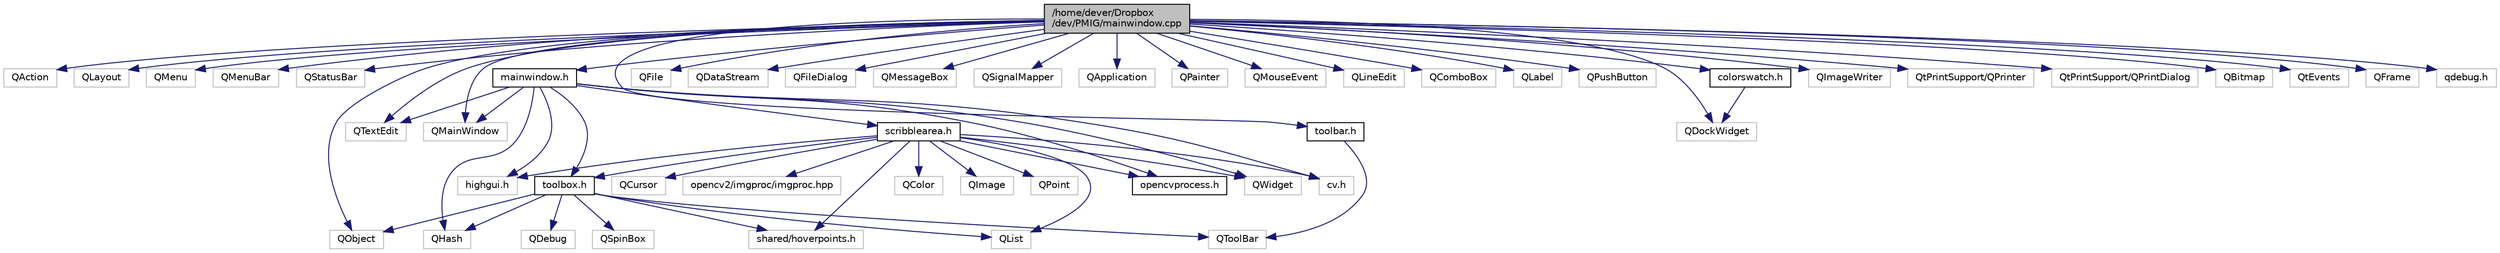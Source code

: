 digraph "/home/dever/Dropbox/dev/PMIG/mainwindow.cpp"
{
  edge [fontname="Helvetica",fontsize="10",labelfontname="Helvetica",labelfontsize="10"];
  node [fontname="Helvetica",fontsize="10",shape=record];
  Node1 [label="/home/dever/Dropbox\l/dev/PMIG/mainwindow.cpp",height=0.2,width=0.4,color="black", fillcolor="grey75", style="filled" fontcolor="black"];
  Node1 -> Node2 [color="midnightblue",fontsize="10",style="solid"];
  Node2 [label="QAction",height=0.2,width=0.4,color="grey75", fillcolor="white", style="filled"];
  Node1 -> Node3 [color="midnightblue",fontsize="10",style="solid"];
  Node3 [label="QLayout",height=0.2,width=0.4,color="grey75", fillcolor="white", style="filled"];
  Node1 -> Node4 [color="midnightblue",fontsize="10",style="solid"];
  Node4 [label="QMenu",height=0.2,width=0.4,color="grey75", fillcolor="white", style="filled"];
  Node1 -> Node5 [color="midnightblue",fontsize="10",style="solid"];
  Node5 [label="QMenuBar",height=0.2,width=0.4,color="grey75", fillcolor="white", style="filled"];
  Node1 -> Node6 [color="midnightblue",fontsize="10",style="solid"];
  Node6 [label="QStatusBar",height=0.2,width=0.4,color="grey75", fillcolor="white", style="filled"];
  Node1 -> Node7 [color="midnightblue",fontsize="10",style="solid"];
  Node7 [label="QTextEdit",height=0.2,width=0.4,color="grey75", fillcolor="white", style="filled"];
  Node1 -> Node8 [color="midnightblue",fontsize="10",style="solid"];
  Node8 [label="QFile",height=0.2,width=0.4,color="grey75", fillcolor="white", style="filled"];
  Node1 -> Node9 [color="midnightblue",fontsize="10",style="solid"];
  Node9 [label="QDataStream",height=0.2,width=0.4,color="grey75", fillcolor="white", style="filled"];
  Node1 -> Node10 [color="midnightblue",fontsize="10",style="solid"];
  Node10 [label="QFileDialog",height=0.2,width=0.4,color="grey75", fillcolor="white", style="filled"];
  Node1 -> Node11 [color="midnightblue",fontsize="10",style="solid"];
  Node11 [label="QMessageBox",height=0.2,width=0.4,color="grey75", fillcolor="white", style="filled"];
  Node1 -> Node12 [color="midnightblue",fontsize="10",style="solid"];
  Node12 [label="QSignalMapper",height=0.2,width=0.4,color="grey75", fillcolor="white", style="filled"];
  Node1 -> Node13 [color="midnightblue",fontsize="10",style="solid"];
  Node13 [label="QApplication",height=0.2,width=0.4,color="grey75", fillcolor="white", style="filled"];
  Node1 -> Node14 [color="midnightblue",fontsize="10",style="solid"];
  Node14 [label="QPainter",height=0.2,width=0.4,color="grey75", fillcolor="white", style="filled"];
  Node1 -> Node15 [color="midnightblue",fontsize="10",style="solid"];
  Node15 [label="QMouseEvent",height=0.2,width=0.4,color="grey75", fillcolor="white", style="filled"];
  Node1 -> Node16 [color="midnightblue",fontsize="10",style="solid"];
  Node16 [label="QLineEdit",height=0.2,width=0.4,color="grey75", fillcolor="white", style="filled"];
  Node1 -> Node17 [color="midnightblue",fontsize="10",style="solid"];
  Node17 [label="QComboBox",height=0.2,width=0.4,color="grey75", fillcolor="white", style="filled"];
  Node1 -> Node18 [color="midnightblue",fontsize="10",style="solid"];
  Node18 [label="QLabel",height=0.2,width=0.4,color="grey75", fillcolor="white", style="filled"];
  Node1 -> Node19 [color="midnightblue",fontsize="10",style="solid"];
  Node19 [label="QPushButton",height=0.2,width=0.4,color="grey75", fillcolor="white", style="filled"];
  Node1 -> Node20 [color="midnightblue",fontsize="10",style="solid"];
  Node20 [label="QDockWidget",height=0.2,width=0.4,color="grey75", fillcolor="white", style="filled"];
  Node1 -> Node21 [color="midnightblue",fontsize="10",style="solid"];
  Node21 [label="QImageWriter",height=0.2,width=0.4,color="grey75", fillcolor="white", style="filled"];
  Node1 -> Node22 [color="midnightblue",fontsize="10",style="solid"];
  Node22 [label="QtPrintSupport/QPrinter",height=0.2,width=0.4,color="grey75", fillcolor="white", style="filled"];
  Node1 -> Node23 [color="midnightblue",fontsize="10",style="solid"];
  Node23 [label="QtPrintSupport/QPrintDialog",height=0.2,width=0.4,color="grey75", fillcolor="white", style="filled"];
  Node1 -> Node24 [color="midnightblue",fontsize="10",style="solid"];
  Node24 [label="QBitmap",height=0.2,width=0.4,color="grey75", fillcolor="white", style="filled"];
  Node1 -> Node25 [color="midnightblue",fontsize="10",style="solid"];
  Node25 [label="QtEvents",height=0.2,width=0.4,color="grey75", fillcolor="white", style="filled"];
  Node1 -> Node26 [color="midnightblue",fontsize="10",style="solid"];
  Node26 [label="QFrame",height=0.2,width=0.4,color="grey75", fillcolor="white", style="filled"];
  Node1 -> Node27 [color="midnightblue",fontsize="10",style="solid"];
  Node27 [label="QMainWindow",height=0.2,width=0.4,color="grey75", fillcolor="white", style="filled"];
  Node1 -> Node28 [color="midnightblue",fontsize="10",style="solid"];
  Node28 [label="QObject",height=0.2,width=0.4,color="grey75", fillcolor="white", style="filled"];
  Node1 -> Node29 [color="midnightblue",fontsize="10",style="solid"];
  Node29 [label="qdebug.h",height=0.2,width=0.4,color="grey75", fillcolor="white", style="filled"];
  Node1 -> Node30 [color="midnightblue",fontsize="10",style="solid"];
  Node30 [label="mainwindow.h",height=0.2,width=0.4,color="black", fillcolor="white", style="filled",URL="$mainwindow_8h_source.html"];
  Node30 -> Node27 [color="midnightblue",fontsize="10",style="solid"];
  Node30 -> Node7 [color="midnightblue",fontsize="10",style="solid"];
  Node30 -> Node31 [color="midnightblue",fontsize="10",style="solid"];
  Node31 [label="QHash",height=0.2,width=0.4,color="grey75", fillcolor="white", style="filled"];
  Node30 -> Node32 [color="midnightblue",fontsize="10",style="solid"];
  Node32 [label="QWidget",height=0.2,width=0.4,color="grey75", fillcolor="white", style="filled"];
  Node30 -> Node33 [color="midnightblue",fontsize="10",style="solid"];
  Node33 [label="cv.h",height=0.2,width=0.4,color="grey75", fillcolor="white", style="filled"];
  Node30 -> Node34 [color="midnightblue",fontsize="10",style="solid"];
  Node34 [label="highgui.h",height=0.2,width=0.4,color="grey75", fillcolor="white", style="filled"];
  Node30 -> Node35 [color="midnightblue",fontsize="10",style="solid"];
  Node35 [label="scribblearea.h",height=0.2,width=0.4,color="black", fillcolor="white", style="filled",URL="$scribblearea_8h_source.html"];
  Node35 -> Node36 [color="midnightblue",fontsize="10",style="solid"];
  Node36 [label="QColor",height=0.2,width=0.4,color="grey75", fillcolor="white", style="filled"];
  Node35 -> Node37 [color="midnightblue",fontsize="10",style="solid"];
  Node37 [label="QImage",height=0.2,width=0.4,color="grey75", fillcolor="white", style="filled"];
  Node35 -> Node38 [color="midnightblue",fontsize="10",style="solid"];
  Node38 [label="QPoint",height=0.2,width=0.4,color="grey75", fillcolor="white", style="filled"];
  Node35 -> Node32 [color="midnightblue",fontsize="10",style="solid"];
  Node35 -> Node39 [color="midnightblue",fontsize="10",style="solid"];
  Node39 [label="QList",height=0.2,width=0.4,color="grey75", fillcolor="white", style="filled"];
  Node35 -> Node40 [color="midnightblue",fontsize="10",style="solid"];
  Node40 [label="QCursor",height=0.2,width=0.4,color="grey75", fillcolor="white", style="filled"];
  Node35 -> Node33 [color="midnightblue",fontsize="10",style="solid"];
  Node35 -> Node34 [color="midnightblue",fontsize="10",style="solid"];
  Node35 -> Node41 [color="midnightblue",fontsize="10",style="solid"];
  Node41 [label="opencv2/imgproc/imgproc.hpp",height=0.2,width=0.4,color="grey75", fillcolor="white", style="filled"];
  Node35 -> Node42 [color="midnightblue",fontsize="10",style="solid"];
  Node42 [label="toolbox.h",height=0.2,width=0.4,color="black", fillcolor="white", style="filled",URL="$toolbox_8h_source.html"];
  Node42 -> Node28 [color="midnightblue",fontsize="10",style="solid"];
  Node42 -> Node31 [color="midnightblue",fontsize="10",style="solid"];
  Node42 -> Node43 [color="midnightblue",fontsize="10",style="solid"];
  Node43 [label="QToolBar",height=0.2,width=0.4,color="grey75", fillcolor="white", style="filled"];
  Node42 -> Node39 [color="midnightblue",fontsize="10",style="solid"];
  Node42 -> Node44 [color="midnightblue",fontsize="10",style="solid"];
  Node44 [label="QSpinBox",height=0.2,width=0.4,color="grey75", fillcolor="white", style="filled"];
  Node42 -> Node45 [color="midnightblue",fontsize="10",style="solid"];
  Node45 [label="QDebug",height=0.2,width=0.4,color="grey75", fillcolor="white", style="filled"];
  Node42 -> Node46 [color="midnightblue",fontsize="10",style="solid"];
  Node46 [label="shared/hoverpoints.h",height=0.2,width=0.4,color="grey75", fillcolor="white", style="filled"];
  Node35 -> Node47 [color="midnightblue",fontsize="10",style="solid"];
  Node47 [label="opencvprocess.h",height=0.2,width=0.4,color="black", fillcolor="white", style="filled",URL="$opencvprocess_8h_source.html"];
  Node35 -> Node46 [color="midnightblue",fontsize="10",style="solid"];
  Node30 -> Node42 [color="midnightblue",fontsize="10",style="solid"];
  Node30 -> Node47 [color="midnightblue",fontsize="10",style="solid"];
  Node1 -> Node48 [color="midnightblue",fontsize="10",style="solid"];
  Node48 [label="colorswatch.h",height=0.2,width=0.4,color="black", fillcolor="white", style="filled",URL="$colorswatch_8h_source.html"];
  Node48 -> Node20 [color="midnightblue",fontsize="10",style="solid"];
  Node1 -> Node49 [color="midnightblue",fontsize="10",style="solid"];
  Node49 [label="toolbar.h",height=0.2,width=0.4,color="black", fillcolor="white", style="filled",URL="$toolbar_8h_source.html"];
  Node49 -> Node43 [color="midnightblue",fontsize="10",style="solid"];
}
